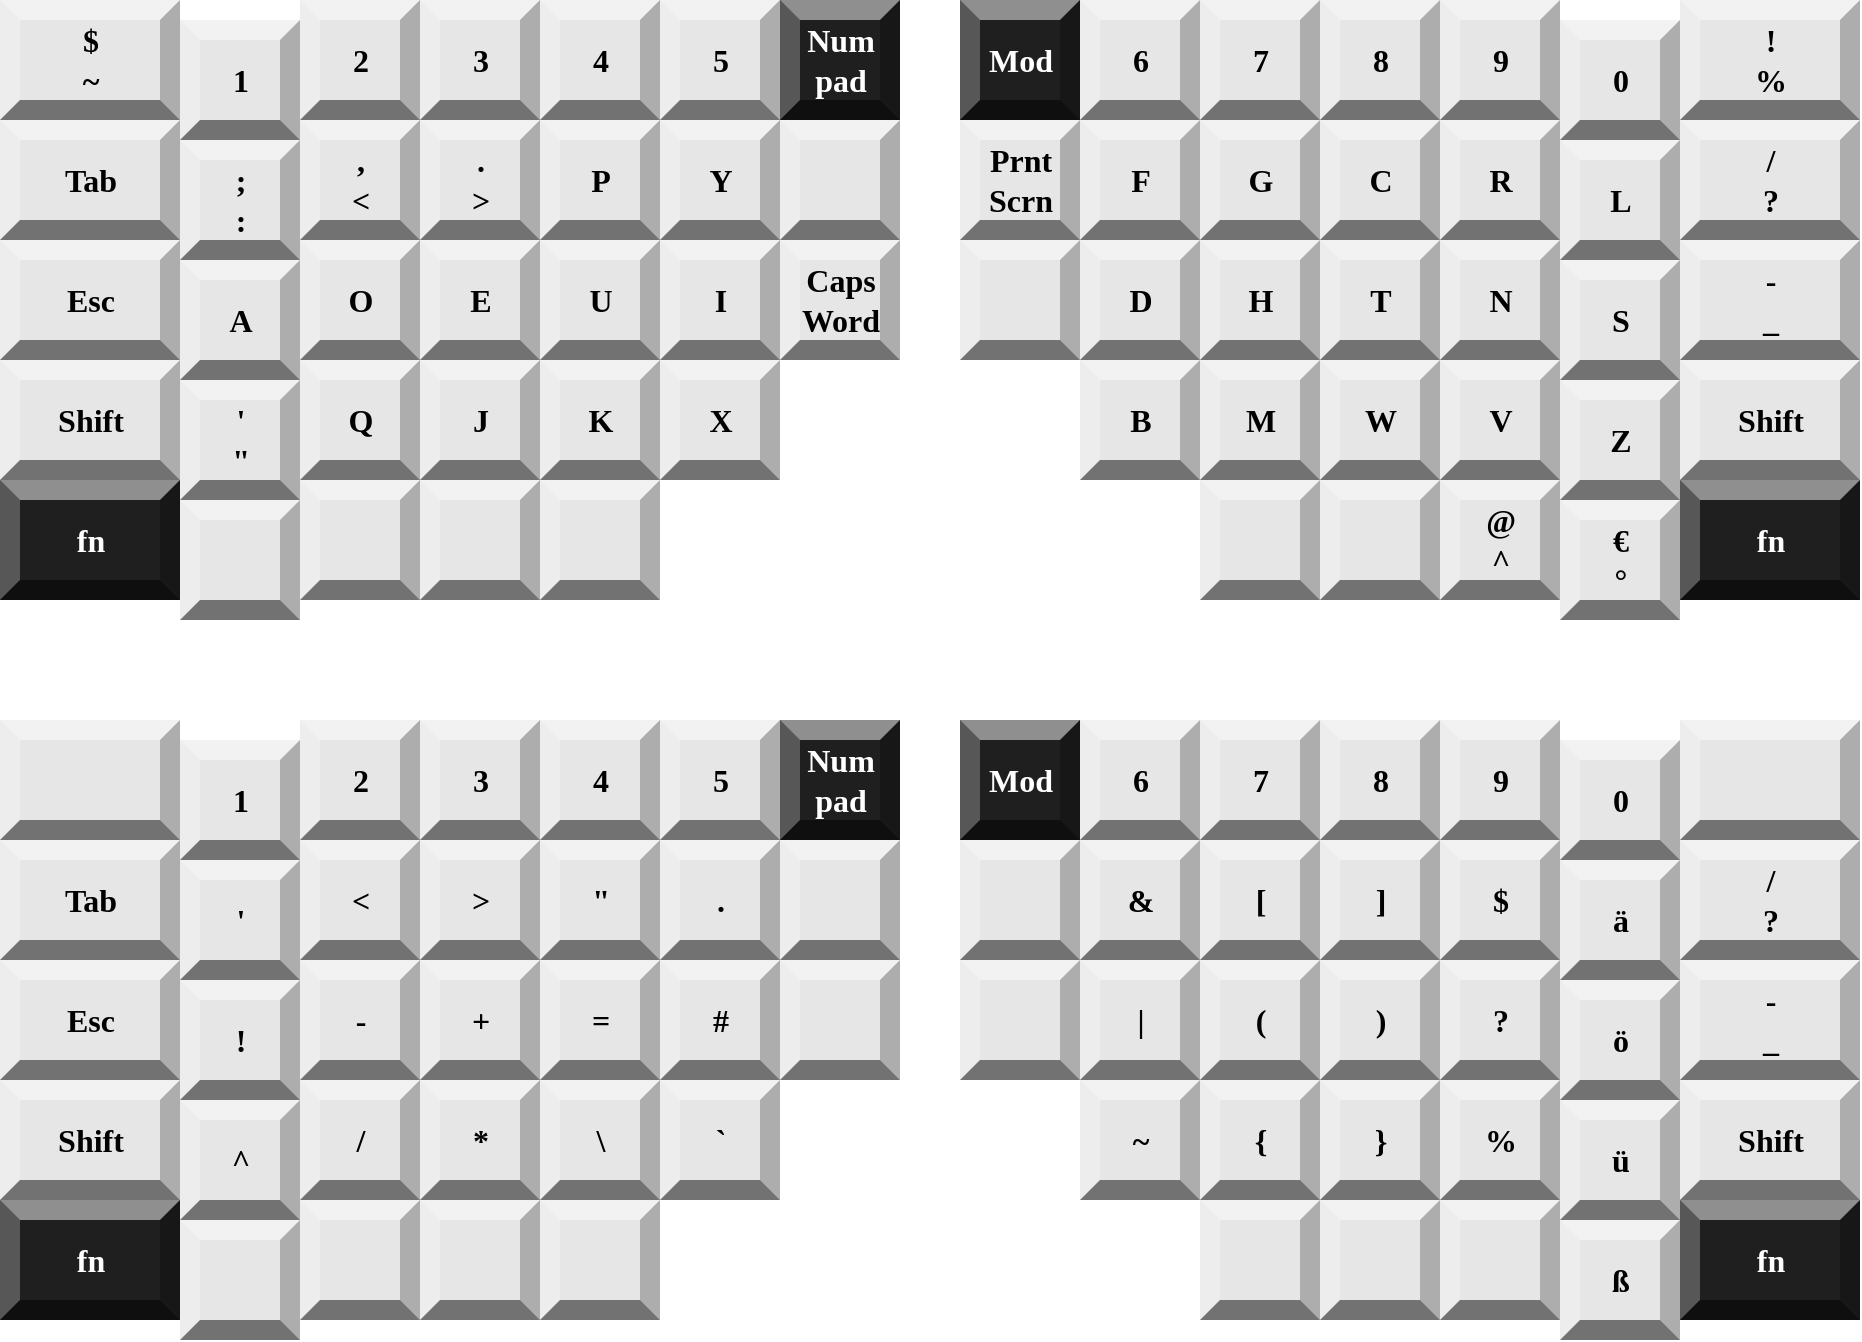 <mxfile version="20.8.16" type="device"><diagram id="JnYg4e-LbZqv1TcJ6HHq" name="Normal"><mxGraphModel dx="1446" dy="912" grid="1" gridSize="10" guides="1" tooltips="1" connect="1" arrows="1" fold="1" page="1" pageScale="1" pageWidth="1600" pageHeight="900" math="0" shadow="0"><root><mxCell id="0"/><mxCell id="1" parent="0"/><mxCell id="VMR8kg1noQGKGiNIzywm-1" value="$&lt;br style=&quot;font-size: 16px;&quot;&gt;~" style="labelPosition=center;verticalLabelPosition=middle;align=center;html=1;shape=mxgraph.basic.shaded_button;dx=10;fillColor=#E6E6E6;strokeColor=none;fontFamily=Consolas;fontSize=16;horizontal=1;fontStyle=1" parent="1" vertex="1"><mxGeometry x="40" y="120" width="90" height="60" as="geometry"/></mxCell><mxCell id="VMR8kg1noQGKGiNIzywm-2" value="Tab" style="labelPosition=center;verticalLabelPosition=middle;align=center;html=1;shape=mxgraph.basic.shaded_button;dx=10;fillColor=#E6E6E6;strokeColor=none;fontFamily=Consolas;fontSize=16;fontStyle=1" parent="1" vertex="1"><mxGeometry x="40" y="180" width="90" height="60" as="geometry"/></mxCell><mxCell id="VMR8kg1noQGKGiNIzywm-3" value="Esc" style="labelPosition=center;verticalLabelPosition=middle;align=center;html=1;shape=mxgraph.basic.shaded_button;dx=10;fillColor=#E6E6E6;strokeColor=none;fontFamily=Consolas;fontSize=16;fontStyle=1" parent="1" vertex="1"><mxGeometry x="40" y="240" width="90" height="60" as="geometry"/></mxCell><mxCell id="VMR8kg1noQGKGiNIzywm-4" value="Shift" style="labelPosition=center;verticalLabelPosition=middle;align=center;html=1;shape=mxgraph.basic.shaded_button;dx=10;fillColor=#E6E6E6;strokeColor=none;fontFamily=Consolas;fontSize=16;fontStyle=1" parent="1" vertex="1"><mxGeometry x="40" y="300" width="90" height="60" as="geometry"/></mxCell><mxCell id="VMR8kg1noQGKGiNIzywm-5" value="fn" style="labelPosition=center;verticalLabelPosition=middle;align=center;html=1;shape=mxgraph.basic.shaded_button;dx=10;fillColor=#1F1F1F;strokeColor=none;fontFamily=Consolas;fontSize=16;labelBackgroundColor=none;labelBorderColor=none;fontStyle=1;fontColor=#FFFFFF;" parent="1" vertex="1"><mxGeometry x="40" y="360" width="90" height="60" as="geometry"/></mxCell><mxCell id="VMR8kg1noQGKGiNIzywm-6" value="1" style="labelPosition=center;verticalLabelPosition=middle;align=center;html=1;shape=mxgraph.basic.shaded_button;dx=10;fillColor=#E6E6E6;strokeColor=none;fontFamily=Consolas;fontSize=16;fontStyle=1" parent="1" vertex="1"><mxGeometry x="130" y="130" width="60" height="60" as="geometry"/></mxCell><mxCell id="VMR8kg1noQGKGiNIzywm-7" value=";&lt;br style=&quot;font-size: 16px;&quot;&gt;:" style="labelPosition=center;verticalLabelPosition=middle;align=center;html=1;shape=mxgraph.basic.shaded_button;dx=10;fillColor=#E6E6E6;strokeColor=none;fontFamily=Consolas;fontSize=16;fontStyle=1" parent="1" vertex="1"><mxGeometry x="130" y="190" width="60" height="60" as="geometry"/></mxCell><mxCell id="VMR8kg1noQGKGiNIzywm-8" value="A" style="labelPosition=center;verticalLabelPosition=middle;align=center;html=1;shape=mxgraph.basic.shaded_button;dx=10;fillColor=#E6E6E6;strokeColor=none;fontFamily=Consolas;fontSize=16;fontStyle=1" parent="1" vertex="1"><mxGeometry x="130" y="250" width="60" height="60" as="geometry"/></mxCell><mxCell id="VMR8kg1noQGKGiNIzywm-9" value="'&lt;br style=&quot;font-size: 16px;&quot;&gt;&quot;" style="labelPosition=center;verticalLabelPosition=middle;align=center;html=1;shape=mxgraph.basic.shaded_button;dx=10;fillColor=#E6E6E6;strokeColor=none;fontFamily=Consolas;fontSize=16;fontStyle=1" parent="1" vertex="1"><mxGeometry x="130" y="310" width="60" height="60" as="geometry"/></mxCell><mxCell id="VMR8kg1noQGKGiNIzywm-10" value="" style="labelPosition=center;verticalLabelPosition=middle;align=center;html=1;shape=mxgraph.basic.shaded_button;dx=10;fillColor=#E6E6E6;strokeColor=none;fontFamily=Consolas;fontSize=16;fontStyle=1" parent="1" vertex="1"><mxGeometry x="130" y="370" width="60" height="60" as="geometry"/></mxCell><mxCell id="VMR8kg1noQGKGiNIzywm-11" value="2" style="labelPosition=center;verticalLabelPosition=middle;align=center;html=1;shape=mxgraph.basic.shaded_button;dx=10;fillColor=#E6E6E6;strokeColor=none;fontFamily=Consolas;fontSize=16;fontStyle=1" parent="1" vertex="1"><mxGeometry x="190" y="120" width="60" height="60" as="geometry"/></mxCell><mxCell id="VMR8kg1noQGKGiNIzywm-12" value=",&lt;br&gt;&amp;lt;" style="labelPosition=center;verticalLabelPosition=middle;align=center;html=1;shape=mxgraph.basic.shaded_button;dx=10;fillColor=#E6E6E6;strokeColor=none;fontFamily=Consolas;fontSize=16;fontStyle=1" parent="1" vertex="1"><mxGeometry x="190" y="180" width="60" height="60" as="geometry"/></mxCell><mxCell id="VMR8kg1noQGKGiNIzywm-13" value="O" style="labelPosition=center;verticalLabelPosition=middle;align=center;html=1;shape=mxgraph.basic.shaded_button;dx=10;fillColor=#E6E6E6;strokeColor=none;fontFamily=Consolas;fontSize=16;fontStyle=1" parent="1" vertex="1"><mxGeometry x="190" y="240" width="60" height="60" as="geometry"/></mxCell><mxCell id="VMR8kg1noQGKGiNIzywm-14" value="Q" style="labelPosition=center;verticalLabelPosition=middle;align=center;html=1;shape=mxgraph.basic.shaded_button;dx=10;fillColor=#E6E6E6;strokeColor=none;fontFamily=Consolas;fontSize=16;fontStyle=1" parent="1" vertex="1"><mxGeometry x="190" y="300" width="60" height="60" as="geometry"/></mxCell><mxCell id="VMR8kg1noQGKGiNIzywm-15" value="" style="labelPosition=center;verticalLabelPosition=middle;align=center;html=1;shape=mxgraph.basic.shaded_button;dx=10;fillColor=#E6E6E6;strokeColor=none;fontFamily=Consolas;fontSize=16;fontStyle=1" parent="1" vertex="1"><mxGeometry x="190" y="360" width="60" height="60" as="geometry"/></mxCell><mxCell id="VMR8kg1noQGKGiNIzywm-16" value="3" style="labelPosition=center;verticalLabelPosition=middle;align=center;html=1;shape=mxgraph.basic.shaded_button;dx=10;fillColor=#E6E6E6;strokeColor=none;fontFamily=Consolas;fontSize=16;fontStyle=1" parent="1" vertex="1"><mxGeometry x="250" y="120" width="60" height="60" as="geometry"/></mxCell><mxCell id="VMR8kg1noQGKGiNIzywm-17" value=".&lt;br&gt;&amp;gt;" style="labelPosition=center;verticalLabelPosition=middle;align=center;html=1;shape=mxgraph.basic.shaded_button;dx=10;fillColor=#E6E6E6;strokeColor=none;fontFamily=Consolas;fontSize=16;fontStyle=1" parent="1" vertex="1"><mxGeometry x="250" y="180" width="60" height="60" as="geometry"/></mxCell><mxCell id="VMR8kg1noQGKGiNIzywm-18" value="E" style="labelPosition=center;verticalLabelPosition=middle;align=center;html=1;shape=mxgraph.basic.shaded_button;dx=10;fillColor=#E6E6E6;strokeColor=none;fontFamily=Consolas;fontSize=16;fontStyle=1" parent="1" vertex="1"><mxGeometry x="250" y="240" width="60" height="60" as="geometry"/></mxCell><mxCell id="VMR8kg1noQGKGiNIzywm-19" value="J" style="labelPosition=center;verticalLabelPosition=middle;align=center;html=1;shape=mxgraph.basic.shaded_button;dx=10;fillColor=#E6E6E6;strokeColor=none;fontFamily=Consolas;fontSize=16;fontStyle=1" parent="1" vertex="1"><mxGeometry x="250" y="300" width="60" height="60" as="geometry"/></mxCell><mxCell id="VMR8kg1noQGKGiNIzywm-20" value="" style="labelPosition=center;verticalLabelPosition=middle;align=center;html=1;shape=mxgraph.basic.shaded_button;dx=10;fillColor=#E6E6E6;strokeColor=none;fontFamily=Consolas;fontSize=16;fontStyle=1" parent="1" vertex="1"><mxGeometry x="250" y="360" width="60" height="60" as="geometry"/></mxCell><mxCell id="VMR8kg1noQGKGiNIzywm-21" value="4" style="labelPosition=center;verticalLabelPosition=middle;align=center;html=1;shape=mxgraph.basic.shaded_button;dx=10;fillColor=#E6E6E6;strokeColor=none;fontFamily=Consolas;fontSize=16;fontStyle=1" parent="1" vertex="1"><mxGeometry x="310" y="120" width="60" height="60" as="geometry"/></mxCell><mxCell id="VMR8kg1noQGKGiNIzywm-22" value="P" style="labelPosition=center;verticalLabelPosition=middle;align=center;html=1;shape=mxgraph.basic.shaded_button;dx=10;fillColor=#E6E6E6;strokeColor=none;fontFamily=Consolas;fontSize=16;fontStyle=1" parent="1" vertex="1"><mxGeometry x="310" y="180" width="60" height="60" as="geometry"/></mxCell><mxCell id="VMR8kg1noQGKGiNIzywm-23" value="U" style="labelPosition=center;verticalLabelPosition=middle;align=center;html=1;shape=mxgraph.basic.shaded_button;dx=10;fillColor=#E6E6E6;strokeColor=none;fontFamily=Consolas;fontSize=16;fontStyle=1" parent="1" vertex="1"><mxGeometry x="310" y="240" width="60" height="60" as="geometry"/></mxCell><mxCell id="VMR8kg1noQGKGiNIzywm-24" value="K" style="labelPosition=center;verticalLabelPosition=middle;align=center;html=1;shape=mxgraph.basic.shaded_button;dx=10;fillColor=#E6E6E6;strokeColor=none;fontFamily=Consolas;fontSize=16;fontStyle=1" parent="1" vertex="1"><mxGeometry x="310" y="300" width="60" height="60" as="geometry"/></mxCell><mxCell id="VMR8kg1noQGKGiNIzywm-25" value="" style="labelPosition=center;verticalLabelPosition=middle;align=center;html=1;shape=mxgraph.basic.shaded_button;dx=10;fillColor=#E6E6E6;strokeColor=none;fontFamily=Consolas;fontSize=16;fontStyle=1" parent="1" vertex="1"><mxGeometry x="310" y="360" width="60" height="60" as="geometry"/></mxCell><mxCell id="VMR8kg1noQGKGiNIzywm-26" value="5" style="labelPosition=center;verticalLabelPosition=middle;align=center;html=1;shape=mxgraph.basic.shaded_button;dx=10;fillColor=#E6E6E6;strokeColor=none;fontFamily=Consolas;fontSize=16;fontStyle=1" parent="1" vertex="1"><mxGeometry x="370" y="120" width="60" height="60" as="geometry"/></mxCell><mxCell id="VMR8kg1noQGKGiNIzywm-27" value="Y" style="labelPosition=center;verticalLabelPosition=middle;align=center;html=1;shape=mxgraph.basic.shaded_button;dx=10;fillColor=#E6E6E6;strokeColor=none;fontFamily=Consolas;fontSize=16;fontStyle=1" parent="1" vertex="1"><mxGeometry x="370" y="180" width="60" height="60" as="geometry"/></mxCell><mxCell id="VMR8kg1noQGKGiNIzywm-28" value="I" style="labelPosition=center;verticalLabelPosition=middle;align=center;html=1;shape=mxgraph.basic.shaded_button;dx=10;fillColor=#E6E6E6;strokeColor=none;fontFamily=Consolas;fontSize=16;fontStyle=1" parent="1" vertex="1"><mxGeometry x="370" y="240" width="60" height="60" as="geometry"/></mxCell><mxCell id="VMR8kg1noQGKGiNIzywm-29" value="X" style="labelPosition=center;verticalLabelPosition=middle;align=center;html=1;shape=mxgraph.basic.shaded_button;dx=10;fillColor=#E6E6E6;strokeColor=none;fontFamily=Consolas;fontSize=16;fontStyle=1" parent="1" vertex="1"><mxGeometry x="370" y="300" width="60" height="60" as="geometry"/></mxCell><mxCell id="VMR8kg1noQGKGiNIzywm-31" value="Num&lt;br&gt;pad" style="@labelPosition=center;verticalLabelPosition=middle;align=center;html=1;shape=mxgraph.basic.shaded_button;dx=10;fillColor=#1F1F1F;strokeColor=none;fontFamily=Consolas;fontSize=16;labelBackgroundColor=none;labelBorderColor=none;fontStyle=1;fontColor=#FFFFFF;" parent="1" vertex="1"><mxGeometry x="430" y="120" width="60" height="60" as="geometry"/></mxCell><mxCell id="VMR8kg1noQGKGiNIzywm-32" value="" style="labelPosition=center;verticalLabelPosition=middle;align=center;html=1;shape=mxgraph.basic.shaded_button;dx=10;fillColor=#E6E6E6;strokeColor=none;fontFamily=Consolas;fontSize=16;fontStyle=1" parent="1" vertex="1"><mxGeometry x="430" y="180" width="60" height="60" as="geometry"/></mxCell><mxCell id="VMR8kg1noQGKGiNIzywm-33" value="Caps&lt;br&gt;Word" style="labelPosition=center;verticalLabelPosition=middle;align=center;html=1;shape=mxgraph.basic.shaded_button;dx=10;fillColor=#E6E6E6;strokeColor=none;fontFamily=Consolas;fontSize=16;fontStyle=1" parent="1" vertex="1"><mxGeometry x="430" y="240" width="60" height="60" as="geometry"/></mxCell><mxCell id="VMR8kg1noQGKGiNIzywm-41" value="Mod" style="labelPosition=center;verticalLabelPosition=middle;align=center;html=1;shape=mxgraph.basic.shaded_button;dx=10;fillColor=#1F1F1F;strokeColor=none;fontFamily=Consolas;fontSize=16;labelBackgroundColor=none;labelBorderColor=none;fontStyle=1;fontColor=#FFFFFF;" parent="1" vertex="1"><mxGeometry x="520" y="120" width="60" height="60" as="geometry"/></mxCell><mxCell id="VMR8kg1noQGKGiNIzywm-42" value="Prnt&lt;br&gt;Scrn" style="labelPosition=center;verticalLabelPosition=middle;align=center;shape=mxgraph.basic.shaded_button;dx=10;fillColor=#E6E6E6;strokeColor=none;fontFamily=Consolas;fontSize=16;html=1;verticalAlign=middle;fontStyle=1" parent="1" vertex="1"><mxGeometry x="520" y="180" width="60" height="60" as="geometry"/></mxCell><mxCell id="VMR8kg1noQGKGiNIzywm-43" value="" style="labelPosition=center;verticalLabelPosition=middle;align=center;shape=mxgraph.basic.shaded_button;dx=10;fillColor=#E6E6E6;strokeColor=none;fontFamily=Consolas;fontSize=16;html=1;verticalAlign=middle;fontStyle=1" parent="1" vertex="1"><mxGeometry x="520" y="240" width="60" height="60" as="geometry"/></mxCell><mxCell id="VMR8kg1noQGKGiNIzywm-44" value="6" style="labelPosition=center;verticalLabelPosition=middle;align=center;shape=mxgraph.basic.shaded_button;dx=10;fillColor=#E6E6E6;strokeColor=none;fontFamily=Consolas;fontSize=16;html=1;verticalAlign=middle;fontStyle=1" parent="1" vertex="1"><mxGeometry x="580" y="120" width="60" height="60" as="geometry"/></mxCell><mxCell id="VMR8kg1noQGKGiNIzywm-45" value="F" style="labelPosition=center;verticalLabelPosition=middle;align=center;shape=mxgraph.basic.shaded_button;dx=10;fillColor=#E6E6E6;strokeColor=none;fontFamily=Consolas;fontSize=16;html=1;verticalAlign=middle;fontStyle=1" parent="1" vertex="1"><mxGeometry x="580" y="180" width="60" height="60" as="geometry"/></mxCell><mxCell id="VMR8kg1noQGKGiNIzywm-46" value="D" style="labelPosition=center;verticalLabelPosition=middle;align=center;shape=mxgraph.basic.shaded_button;dx=10;fillColor=#E6E6E6;strokeColor=none;fontFamily=Consolas;fontSize=16;html=1;verticalAlign=middle;fontStyle=1" parent="1" vertex="1"><mxGeometry x="580" y="240" width="60" height="60" as="geometry"/></mxCell><mxCell id="VMR8kg1noQGKGiNIzywm-47" value="B" style="labelPosition=center;verticalLabelPosition=middle;align=center;shape=mxgraph.basic.shaded_button;dx=10;fillColor=#E6E6E6;strokeColor=none;fontFamily=Consolas;fontSize=16;html=1;verticalAlign=middle;fontStyle=1" parent="1" vertex="1"><mxGeometry x="580" y="300" width="60" height="60" as="geometry"/></mxCell><mxCell id="VMR8kg1noQGKGiNIzywm-48" value="7" style="labelPosition=center;verticalLabelPosition=middle;align=center;shape=mxgraph.basic.shaded_button;dx=10;fillColor=#E6E6E6;strokeColor=none;fontFamily=Consolas;fontSize=16;html=1;verticalAlign=middle;fontStyle=1" parent="1" vertex="1"><mxGeometry x="640" y="120" width="60" height="60" as="geometry"/></mxCell><mxCell id="VMR8kg1noQGKGiNIzywm-49" value="G" style="labelPosition=center;verticalLabelPosition=middle;align=center;shape=mxgraph.basic.shaded_button;dx=10;fillColor=#E6E6E6;strokeColor=none;fontFamily=Consolas;fontSize=16;html=1;verticalAlign=middle;fontStyle=1" parent="1" vertex="1"><mxGeometry x="640" y="180" width="60" height="60" as="geometry"/></mxCell><mxCell id="VMR8kg1noQGKGiNIzywm-50" value="H" style="labelPosition=center;verticalLabelPosition=middle;align=center;shape=mxgraph.basic.shaded_button;dx=10;fillColor=#E6E6E6;strokeColor=none;fontFamily=Consolas;fontSize=16;html=1;verticalAlign=middle;fontStyle=1" parent="1" vertex="1"><mxGeometry x="640" y="240" width="60" height="60" as="geometry"/></mxCell><mxCell id="VMR8kg1noQGKGiNIzywm-51" value="M" style="labelPosition=center;verticalLabelPosition=middle;align=center;shape=mxgraph.basic.shaded_button;dx=10;fillColor=#E6E6E6;strokeColor=none;fontFamily=Consolas;fontSize=16;html=1;verticalAlign=middle;fontStyle=1" parent="1" vertex="1"><mxGeometry x="640" y="300" width="60" height="60" as="geometry"/></mxCell><mxCell id="VMR8kg1noQGKGiNIzywm-52" value="" style="labelPosition=center;verticalLabelPosition=middle;align=center;html=1;shape=mxgraph.basic.shaded_button;dx=10;fillColor=#E6E6E6;strokeColor=none;fontFamily=Consolas;fontSize=16;fontStyle=1" parent="1" vertex="1"><mxGeometry x="640" y="360" width="60" height="60" as="geometry"/></mxCell><mxCell id="VMR8kg1noQGKGiNIzywm-54" value="8" style="labelPosition=center;verticalLabelPosition=middle;align=center;shape=mxgraph.basic.shaded_button;dx=10;fillColor=#E6E6E6;strokeColor=none;fontFamily=Consolas;fontSize=16;html=1;verticalAlign=middle;fontStyle=1" parent="1" vertex="1"><mxGeometry x="700" y="120" width="60" height="60" as="geometry"/></mxCell><mxCell id="VMR8kg1noQGKGiNIzywm-55" value="C" style="labelPosition=center;verticalLabelPosition=middle;align=center;shape=mxgraph.basic.shaded_button;dx=10;fillColor=#E6E6E6;strokeColor=none;fontFamily=Consolas;fontSize=16;html=1;verticalAlign=middle;fontStyle=1" parent="1" vertex="1"><mxGeometry x="700" y="180" width="60" height="60" as="geometry"/></mxCell><mxCell id="VMR8kg1noQGKGiNIzywm-56" value="T" style="labelPosition=center;verticalLabelPosition=middle;align=center;shape=mxgraph.basic.shaded_button;dx=10;fillColor=#E6E6E6;strokeColor=none;fontFamily=Consolas;fontSize=16;html=1;verticalAlign=middle;fontStyle=1" parent="1" vertex="1"><mxGeometry x="700" y="240" width="60" height="60" as="geometry"/></mxCell><mxCell id="VMR8kg1noQGKGiNIzywm-57" value="W" style="labelPosition=center;verticalLabelPosition=middle;align=center;shape=mxgraph.basic.shaded_button;dx=10;fillColor=#E6E6E6;strokeColor=none;fontFamily=Consolas;fontSize=16;html=1;verticalAlign=middle;fontStyle=1" parent="1" vertex="1"><mxGeometry x="700" y="300" width="60" height="60" as="geometry"/></mxCell><mxCell id="VMR8kg1noQGKGiNIzywm-58" value="" style="labelPosition=center;verticalLabelPosition=middle;align=center;html=1;shape=mxgraph.basic.shaded_button;dx=10;fillColor=#E6E6E6;strokeColor=none;fontFamily=Consolas;fontSize=16;fontStyle=1" parent="1" vertex="1"><mxGeometry x="700" y="360" width="60" height="60" as="geometry"/></mxCell><mxCell id="VMR8kg1noQGKGiNIzywm-60" value="9" style="labelPosition=center;verticalLabelPosition=middle;align=center;shape=mxgraph.basic.shaded_button;dx=10;fillColor=#E6E6E6;strokeColor=none;fontFamily=Consolas;fontSize=16;html=1;verticalAlign=middle;fontStyle=1" parent="1" vertex="1"><mxGeometry x="760" y="120" width="60" height="60" as="geometry"/></mxCell><mxCell id="VMR8kg1noQGKGiNIzywm-61" value="R" style="labelPosition=center;verticalLabelPosition=middle;align=center;shape=mxgraph.basic.shaded_button;dx=10;fillColor=#E6E6E6;strokeColor=none;fontFamily=Consolas;fontSize=16;html=1;verticalAlign=middle;fontStyle=1" parent="1" vertex="1"><mxGeometry x="760" y="180" width="60" height="60" as="geometry"/></mxCell><mxCell id="VMR8kg1noQGKGiNIzywm-62" value="N" style="labelPosition=center;verticalLabelPosition=middle;align=center;shape=mxgraph.basic.shaded_button;dx=10;fillColor=#E6E6E6;strokeColor=none;fontFamily=Consolas;fontSize=16;html=1;verticalAlign=middle;fontStyle=1" parent="1" vertex="1"><mxGeometry x="760" y="240" width="60" height="60" as="geometry"/></mxCell><mxCell id="VMR8kg1noQGKGiNIzywm-63" value="V" style="labelPosition=center;verticalLabelPosition=middle;align=center;shape=mxgraph.basic.shaded_button;dx=10;fillColor=#E6E6E6;strokeColor=none;fontFamily=Consolas;fontSize=16;html=1;verticalAlign=middle;fontStyle=1" parent="1" vertex="1"><mxGeometry x="760" y="300" width="60" height="60" as="geometry"/></mxCell><mxCell id="VMR8kg1noQGKGiNIzywm-64" value="@&lt;br&gt;^" style="labelPosition=center;verticalLabelPosition=middle;align=center;html=1;shape=mxgraph.basic.shaded_button;dx=10;fillColor=#E6E6E6;strokeColor=none;fontFamily=Consolas;fontSize=16;fontStyle=1" parent="1" vertex="1"><mxGeometry x="760" y="360" width="60" height="60" as="geometry"/></mxCell><mxCell id="VMR8kg1noQGKGiNIzywm-65" value="0" style="labelPosition=center;verticalLabelPosition=middle;align=center;shape=mxgraph.basic.shaded_button;dx=10;fillColor=#E6E6E6;strokeColor=none;fontFamily=Consolas;fontSize=16;html=1;verticalAlign=middle;fontStyle=1" parent="1" vertex="1"><mxGeometry x="820" y="130" width="60" height="60" as="geometry"/></mxCell><mxCell id="VMR8kg1noQGKGiNIzywm-66" value="L" style="labelPosition=center;verticalLabelPosition=middle;align=center;shape=mxgraph.basic.shaded_button;dx=10;fillColor=#E6E6E6;strokeColor=none;fontFamily=Consolas;fontSize=16;html=1;verticalAlign=middle;fontStyle=1" parent="1" vertex="1"><mxGeometry x="820" y="190" width="60" height="60" as="geometry"/></mxCell><mxCell id="VMR8kg1noQGKGiNIzywm-67" value="S" style="labelPosition=center;verticalLabelPosition=middle;align=center;shape=mxgraph.basic.shaded_button;dx=10;fillColor=#E6E6E6;strokeColor=none;fontFamily=Consolas;fontSize=16;html=1;verticalAlign=middle;fontStyle=1" parent="1" vertex="1"><mxGeometry x="820" y="250" width="60" height="60" as="geometry"/></mxCell><mxCell id="VMR8kg1noQGKGiNIzywm-68" value="Z" style="labelPosition=center;verticalLabelPosition=middle;align=center;html=1;shape=mxgraph.basic.shaded_button;dx=10;fillColor=#E6E6E6;strokeColor=none;fontFamily=Consolas;fontSize=16;fontStyle=1" parent="1" vertex="1"><mxGeometry x="820" y="310" width="60" height="60" as="geometry"/></mxCell><mxCell id="VMR8kg1noQGKGiNIzywm-69" value="€&lt;br&gt;°" style="labelPosition=center;verticalLabelPosition=middle;align=center;html=1;shape=mxgraph.basic.shaded_button;dx=10;fillColor=#E6E6E6;strokeColor=none;fontFamily=Consolas;fontSize=16;fontStyle=1" parent="1" vertex="1"><mxGeometry x="820" y="370" width="60" height="60" as="geometry"/></mxCell><mxCell id="VMR8kg1noQGKGiNIzywm-70" value="!&lt;br&gt;%" style="labelPosition=center;verticalLabelPosition=middle;align=center;shape=mxgraph.basic.shaded_button;dx=10;fillColor=#E6E6E6;strokeColor=none;fontFamily=Consolas;fontSize=16;html=1;verticalAlign=middle;fontStyle=1" parent="1" vertex="1"><mxGeometry x="880" y="120" width="90" height="60" as="geometry"/></mxCell><mxCell id="VMR8kg1noQGKGiNIzywm-71" value="/&lt;br&gt;?" style="labelPosition=center;verticalLabelPosition=middle;align=center;shape=mxgraph.basic.shaded_button;dx=10;fillColor=#E6E6E6;strokeColor=none;fontFamily=Consolas;fontSize=16;html=1;verticalAlign=middle;fontStyle=1" parent="1" vertex="1"><mxGeometry x="880" y="180" width="90" height="60" as="geometry"/></mxCell><mxCell id="VMR8kg1noQGKGiNIzywm-72" value="-&lt;br&gt;_" style="labelPosition=center;verticalLabelPosition=middle;align=center;shape=mxgraph.basic.shaded_button;dx=10;fillColor=#E6E6E6;strokeColor=none;fontFamily=Consolas;fontSize=16;html=1;verticalAlign=middle;fontStyle=1" parent="1" vertex="1"><mxGeometry x="880" y="240" width="90" height="60" as="geometry"/></mxCell><mxCell id="VMR8kg1noQGKGiNIzywm-73" value="Shift" style="labelPosition=center;verticalLabelPosition=middle;align=center;shape=mxgraph.basic.shaded_button;dx=10;fillColor=#E6E6E6;strokeColor=none;fontFamily=Consolas;fontSize=16;html=1;verticalAlign=middle;fontStyle=1" parent="1" vertex="1"><mxGeometry x="880" y="300" width="90" height="60" as="geometry"/></mxCell><mxCell id="VMR8kg1noQGKGiNIzywm-74" value="fn" style="labelPosition=center;verticalLabelPosition=middle;align=center;html=1;shape=mxgraph.basic.shaded_button;dx=10;fillColor=#1F1F1F;strokeColor=none;fontFamily=Consolas;fontSize=16;labelBackgroundColor=none;labelBorderColor=none;fontStyle=1;fontColor=#FFFFFF;" parent="1" vertex="1"><mxGeometry x="880" y="360" width="90" height="60" as="geometry"/></mxCell><mxCell id="OIqOkVbjdjGHyiHn3Nmh-1" value="" style="labelPosition=center;verticalLabelPosition=middle;align=center;html=1;shape=mxgraph.basic.shaded_button;dx=10;fillColor=#E6E6E6;strokeColor=none;fontFamily=Consolas;fontSize=16;horizontal=1;fontStyle=1" vertex="1" parent="1"><mxGeometry x="40" y="480" width="90" height="60" as="geometry"/></mxCell><mxCell id="OIqOkVbjdjGHyiHn3Nmh-2" value="Tab" style="labelPosition=center;verticalLabelPosition=middle;align=center;html=1;shape=mxgraph.basic.shaded_button;dx=10;fillColor=#E6E6E6;strokeColor=none;fontFamily=Consolas;fontSize=16;fontStyle=1" vertex="1" parent="1"><mxGeometry x="40" y="540" width="90" height="60" as="geometry"/></mxCell><mxCell id="OIqOkVbjdjGHyiHn3Nmh-3" value="Esc" style="labelPosition=center;verticalLabelPosition=middle;align=center;html=1;shape=mxgraph.basic.shaded_button;dx=10;fillColor=#E6E6E6;strokeColor=none;fontFamily=Consolas;fontSize=16;fontStyle=1" vertex="1" parent="1"><mxGeometry x="40" y="600" width="90" height="60" as="geometry"/></mxCell><mxCell id="OIqOkVbjdjGHyiHn3Nmh-4" value="Shift" style="labelPosition=center;verticalLabelPosition=middle;align=center;html=1;shape=mxgraph.basic.shaded_button;dx=10;fillColor=#E6E6E6;strokeColor=none;fontFamily=Consolas;fontSize=16;fontStyle=1" vertex="1" parent="1"><mxGeometry x="40" y="660" width="90" height="60" as="geometry"/></mxCell><mxCell id="OIqOkVbjdjGHyiHn3Nmh-5" value="fn" style="labelPosition=center;verticalLabelPosition=middle;align=center;html=1;shape=mxgraph.basic.shaded_button;dx=10;fillColor=#1F1F1F;strokeColor=none;fontFamily=Consolas;fontSize=16;labelBackgroundColor=none;labelBorderColor=none;fontStyle=1;fontColor=#FFFFFF;" vertex="1" parent="1"><mxGeometry x="40" y="720" width="90" height="60" as="geometry"/></mxCell><mxCell id="OIqOkVbjdjGHyiHn3Nmh-6" value="1" style="labelPosition=center;verticalLabelPosition=middle;align=center;html=1;shape=mxgraph.basic.shaded_button;dx=10;fillColor=#E6E6E6;strokeColor=none;fontFamily=Consolas;fontSize=16;fontStyle=1" vertex="1" parent="1"><mxGeometry x="130" y="490" width="60" height="60" as="geometry"/></mxCell><mxCell id="OIqOkVbjdjGHyiHn3Nmh-7" value="'" style="labelPosition=center;verticalLabelPosition=middle;align=center;html=1;shape=mxgraph.basic.shaded_button;dx=10;fillColor=#E6E6E6;strokeColor=none;fontFamily=Consolas;fontSize=16;fontStyle=1" vertex="1" parent="1"><mxGeometry x="130" y="550" width="60" height="60" as="geometry"/></mxCell><mxCell id="OIqOkVbjdjGHyiHn3Nmh-8" value="!" style="labelPosition=center;verticalLabelPosition=middle;align=center;html=1;shape=mxgraph.basic.shaded_button;dx=10;fillColor=#E6E6E6;strokeColor=none;fontFamily=Consolas;fontSize=16;fontStyle=1" vertex="1" parent="1"><mxGeometry x="130" y="610" width="60" height="60" as="geometry"/></mxCell><mxCell id="OIqOkVbjdjGHyiHn3Nmh-9" value="^" style="labelPosition=center;verticalLabelPosition=middle;align=center;html=1;shape=mxgraph.basic.shaded_button;dx=10;fillColor=#E6E6E6;strokeColor=none;fontFamily=Consolas;fontSize=16;fontStyle=1" vertex="1" parent="1"><mxGeometry x="130" y="670" width="60" height="60" as="geometry"/></mxCell><mxCell id="OIqOkVbjdjGHyiHn3Nmh-10" value="" style="labelPosition=center;verticalLabelPosition=middle;align=center;html=1;shape=mxgraph.basic.shaded_button;dx=10;fillColor=#E6E6E6;strokeColor=none;fontFamily=Consolas;fontSize=16;fontStyle=1" vertex="1" parent="1"><mxGeometry x="130" y="730" width="60" height="60" as="geometry"/></mxCell><mxCell id="OIqOkVbjdjGHyiHn3Nmh-11" value="2" style="labelPosition=center;verticalLabelPosition=middle;align=center;html=1;shape=mxgraph.basic.shaded_button;dx=10;fillColor=#E6E6E6;strokeColor=none;fontFamily=Consolas;fontSize=16;fontStyle=1" vertex="1" parent="1"><mxGeometry x="190" y="480" width="60" height="60" as="geometry"/></mxCell><mxCell id="OIqOkVbjdjGHyiHn3Nmh-12" value="&amp;lt;" style="labelPosition=center;verticalLabelPosition=middle;align=center;html=1;shape=mxgraph.basic.shaded_button;dx=10;fillColor=#E6E6E6;strokeColor=none;fontFamily=Consolas;fontSize=16;fontStyle=1" vertex="1" parent="1"><mxGeometry x="190" y="540" width="60" height="60" as="geometry"/></mxCell><mxCell id="OIqOkVbjdjGHyiHn3Nmh-13" value="-" style="labelPosition=center;verticalLabelPosition=middle;align=center;html=1;shape=mxgraph.basic.shaded_button;dx=10;fillColor=#E6E6E6;strokeColor=none;fontFamily=Consolas;fontSize=16;fontStyle=1" vertex="1" parent="1"><mxGeometry x="190" y="600" width="60" height="60" as="geometry"/></mxCell><mxCell id="OIqOkVbjdjGHyiHn3Nmh-14" value="/" style="labelPosition=center;verticalLabelPosition=middle;align=center;html=1;shape=mxgraph.basic.shaded_button;dx=10;fillColor=#E6E6E6;strokeColor=none;fontFamily=Consolas;fontSize=16;fontStyle=1" vertex="1" parent="1"><mxGeometry x="190" y="660" width="60" height="60" as="geometry"/></mxCell><mxCell id="OIqOkVbjdjGHyiHn3Nmh-15" value="" style="labelPosition=center;verticalLabelPosition=middle;align=center;html=1;shape=mxgraph.basic.shaded_button;dx=10;fillColor=#E6E6E6;strokeColor=none;fontFamily=Consolas;fontSize=16;fontStyle=1" vertex="1" parent="1"><mxGeometry x="190" y="720" width="60" height="60" as="geometry"/></mxCell><mxCell id="OIqOkVbjdjGHyiHn3Nmh-16" value="3" style="labelPosition=center;verticalLabelPosition=middle;align=center;html=1;shape=mxgraph.basic.shaded_button;dx=10;fillColor=#E6E6E6;strokeColor=none;fontFamily=Consolas;fontSize=16;fontStyle=1" vertex="1" parent="1"><mxGeometry x="250" y="480" width="60" height="60" as="geometry"/></mxCell><mxCell id="OIqOkVbjdjGHyiHn3Nmh-17" value="&amp;gt;" style="labelPosition=center;verticalLabelPosition=middle;align=center;html=1;shape=mxgraph.basic.shaded_button;dx=10;fillColor=#E6E6E6;strokeColor=none;fontFamily=Consolas;fontSize=16;fontStyle=1" vertex="1" parent="1"><mxGeometry x="250" y="540" width="60" height="60" as="geometry"/></mxCell><mxCell id="OIqOkVbjdjGHyiHn3Nmh-18" value="+" style="labelPosition=center;verticalLabelPosition=middle;align=center;html=1;shape=mxgraph.basic.shaded_button;dx=10;fillColor=#E6E6E6;strokeColor=none;fontFamily=Consolas;fontSize=16;fontStyle=1" vertex="1" parent="1"><mxGeometry x="250" y="600" width="60" height="60" as="geometry"/></mxCell><mxCell id="OIqOkVbjdjGHyiHn3Nmh-19" value="*" style="labelPosition=center;verticalLabelPosition=middle;align=center;html=1;shape=mxgraph.basic.shaded_button;dx=10;fillColor=#E6E6E6;strokeColor=none;fontFamily=Consolas;fontSize=16;fontStyle=1" vertex="1" parent="1"><mxGeometry x="250" y="660" width="60" height="60" as="geometry"/></mxCell><mxCell id="OIqOkVbjdjGHyiHn3Nmh-20" value="" style="labelPosition=center;verticalLabelPosition=middle;align=center;html=1;shape=mxgraph.basic.shaded_button;dx=10;fillColor=#E6E6E6;strokeColor=none;fontFamily=Consolas;fontSize=16;fontStyle=1" vertex="1" parent="1"><mxGeometry x="250" y="720" width="60" height="60" as="geometry"/></mxCell><mxCell id="OIqOkVbjdjGHyiHn3Nmh-21" value="4" style="labelPosition=center;verticalLabelPosition=middle;align=center;html=1;shape=mxgraph.basic.shaded_button;dx=10;fillColor=#E6E6E6;strokeColor=none;fontFamily=Consolas;fontSize=16;fontStyle=1" vertex="1" parent="1"><mxGeometry x="310" y="480" width="60" height="60" as="geometry"/></mxCell><mxCell id="OIqOkVbjdjGHyiHn3Nmh-22" value="&quot;" style="labelPosition=center;verticalLabelPosition=middle;align=center;html=1;shape=mxgraph.basic.shaded_button;dx=10;fillColor=#E6E6E6;strokeColor=none;fontFamily=Consolas;fontSize=16;fontStyle=1" vertex="1" parent="1"><mxGeometry x="310" y="540" width="60" height="60" as="geometry"/></mxCell><mxCell id="OIqOkVbjdjGHyiHn3Nmh-23" value="=" style="labelPosition=center;verticalLabelPosition=middle;align=center;html=1;shape=mxgraph.basic.shaded_button;dx=10;fillColor=#E6E6E6;strokeColor=none;fontFamily=Consolas;fontSize=16;fontStyle=1" vertex="1" parent="1"><mxGeometry x="310" y="600" width="60" height="60" as="geometry"/></mxCell><mxCell id="OIqOkVbjdjGHyiHn3Nmh-24" value="\" style="labelPosition=center;verticalLabelPosition=middle;align=center;html=1;shape=mxgraph.basic.shaded_button;dx=10;fillColor=#E6E6E6;strokeColor=none;fontFamily=Consolas;fontSize=16;fontStyle=1" vertex="1" parent="1"><mxGeometry x="310" y="660" width="60" height="60" as="geometry"/></mxCell><mxCell id="OIqOkVbjdjGHyiHn3Nmh-25" value="" style="labelPosition=center;verticalLabelPosition=middle;align=center;html=1;shape=mxgraph.basic.shaded_button;dx=10;fillColor=#E6E6E6;strokeColor=none;fontFamily=Consolas;fontSize=16;fontStyle=1" vertex="1" parent="1"><mxGeometry x="310" y="720" width="60" height="60" as="geometry"/></mxCell><mxCell id="OIqOkVbjdjGHyiHn3Nmh-26" value="5" style="labelPosition=center;verticalLabelPosition=middle;align=center;html=1;shape=mxgraph.basic.shaded_button;dx=10;fillColor=#E6E6E6;strokeColor=none;fontFamily=Consolas;fontSize=16;fontStyle=1" vertex="1" parent="1"><mxGeometry x="370" y="480" width="60" height="60" as="geometry"/></mxCell><mxCell id="OIqOkVbjdjGHyiHn3Nmh-27" value="." style="labelPosition=center;verticalLabelPosition=middle;align=center;html=1;shape=mxgraph.basic.shaded_button;dx=10;fillColor=#E6E6E6;strokeColor=none;fontFamily=Consolas;fontSize=16;fontStyle=1" vertex="1" parent="1"><mxGeometry x="370" y="540" width="60" height="60" as="geometry"/></mxCell><mxCell id="OIqOkVbjdjGHyiHn3Nmh-28" value="#" style="labelPosition=center;verticalLabelPosition=middle;align=center;html=1;shape=mxgraph.basic.shaded_button;dx=10;fillColor=#E6E6E6;strokeColor=none;fontFamily=Consolas;fontSize=16;fontStyle=1" vertex="1" parent="1"><mxGeometry x="370" y="600" width="60" height="60" as="geometry"/></mxCell><mxCell id="OIqOkVbjdjGHyiHn3Nmh-29" value="`" style="labelPosition=center;verticalLabelPosition=middle;align=center;html=1;shape=mxgraph.basic.shaded_button;dx=10;fillColor=#E6E6E6;strokeColor=none;fontFamily=Consolas;fontSize=16;fontStyle=1" vertex="1" parent="1"><mxGeometry x="370" y="660" width="60" height="60" as="geometry"/></mxCell><mxCell id="OIqOkVbjdjGHyiHn3Nmh-30" value="Num&lt;br&gt;pad" style="@labelPosition=center;verticalLabelPosition=middle;align=center;html=1;shape=mxgraph.basic.shaded_button;dx=10;fillColor=#1F1F1F;strokeColor=none;fontFamily=Consolas;fontSize=16;labelBackgroundColor=none;labelBorderColor=none;fontStyle=1;fontColor=#FFFFFF;" vertex="1" parent="1"><mxGeometry x="430" y="480" width="60" height="60" as="geometry"/></mxCell><mxCell id="OIqOkVbjdjGHyiHn3Nmh-31" value="" style="labelPosition=center;verticalLabelPosition=middle;align=center;html=1;shape=mxgraph.basic.shaded_button;dx=10;fillColor=#E6E6E6;strokeColor=none;fontFamily=Consolas;fontSize=16;fontStyle=1" vertex="1" parent="1"><mxGeometry x="430" y="540" width="60" height="60" as="geometry"/></mxCell><mxCell id="OIqOkVbjdjGHyiHn3Nmh-32" value="" style="labelPosition=center;verticalLabelPosition=middle;align=center;html=1;shape=mxgraph.basic.shaded_button;dx=10;fillColor=#E6E6E6;strokeColor=none;fontFamily=Consolas;fontSize=16;fontStyle=1" vertex="1" parent="1"><mxGeometry x="430" y="600" width="60" height="60" as="geometry"/></mxCell><mxCell id="OIqOkVbjdjGHyiHn3Nmh-33" value="Mod" style="labelPosition=center;verticalLabelPosition=middle;align=center;html=1;shape=mxgraph.basic.shaded_button;dx=10;fillColor=#1F1F1F;strokeColor=none;fontFamily=Consolas;fontSize=16;labelBackgroundColor=none;labelBorderColor=none;fontStyle=1;fontColor=#FFFFFF;" vertex="1" parent="1"><mxGeometry x="520" y="480" width="60" height="60" as="geometry"/></mxCell><mxCell id="OIqOkVbjdjGHyiHn3Nmh-34" value="" style="labelPosition=center;verticalLabelPosition=middle;align=center;shape=mxgraph.basic.shaded_button;dx=10;fillColor=#E6E6E6;strokeColor=none;fontFamily=Consolas;fontSize=16;html=1;verticalAlign=middle;fontStyle=1" vertex="1" parent="1"><mxGeometry x="520" y="540" width="60" height="60" as="geometry"/></mxCell><mxCell id="OIqOkVbjdjGHyiHn3Nmh-35" value="" style="labelPosition=center;verticalLabelPosition=middle;align=center;shape=mxgraph.basic.shaded_button;dx=10;fillColor=#E6E6E6;strokeColor=none;fontFamily=Consolas;fontSize=16;html=1;verticalAlign=middle;fontStyle=1" vertex="1" parent="1"><mxGeometry x="520" y="600" width="60" height="60" as="geometry"/></mxCell><mxCell id="OIqOkVbjdjGHyiHn3Nmh-36" value="6" style="labelPosition=center;verticalLabelPosition=middle;align=center;shape=mxgraph.basic.shaded_button;dx=10;fillColor=#E6E6E6;strokeColor=none;fontFamily=Consolas;fontSize=16;html=1;verticalAlign=middle;fontStyle=1" vertex="1" parent="1"><mxGeometry x="580" y="480" width="60" height="60" as="geometry"/></mxCell><mxCell id="OIqOkVbjdjGHyiHn3Nmh-37" value="&amp;amp;" style="labelPosition=center;verticalLabelPosition=middle;align=center;shape=mxgraph.basic.shaded_button;dx=10;fillColor=#E6E6E6;strokeColor=none;fontFamily=Consolas;fontSize=16;html=1;verticalAlign=middle;fontStyle=1" vertex="1" parent="1"><mxGeometry x="580" y="540" width="60" height="60" as="geometry"/></mxCell><mxCell id="OIqOkVbjdjGHyiHn3Nmh-38" value="|" style="labelPosition=center;verticalLabelPosition=middle;align=center;shape=mxgraph.basic.shaded_button;dx=10;fillColor=#E6E6E6;strokeColor=none;fontFamily=Consolas;fontSize=16;html=1;verticalAlign=middle;fontStyle=1" vertex="1" parent="1"><mxGeometry x="580" y="600" width="60" height="60" as="geometry"/></mxCell><mxCell id="OIqOkVbjdjGHyiHn3Nmh-39" value="~" style="labelPosition=center;verticalLabelPosition=middle;align=center;shape=mxgraph.basic.shaded_button;dx=10;fillColor=#E6E6E6;strokeColor=none;fontFamily=Consolas;fontSize=16;html=1;verticalAlign=middle;fontStyle=1" vertex="1" parent="1"><mxGeometry x="580" y="660" width="60" height="60" as="geometry"/></mxCell><mxCell id="OIqOkVbjdjGHyiHn3Nmh-40" value="7" style="labelPosition=center;verticalLabelPosition=middle;align=center;shape=mxgraph.basic.shaded_button;dx=10;fillColor=#E6E6E6;strokeColor=none;fontFamily=Consolas;fontSize=16;html=1;verticalAlign=middle;fontStyle=1" vertex="1" parent="1"><mxGeometry x="640" y="480" width="60" height="60" as="geometry"/></mxCell><mxCell id="OIqOkVbjdjGHyiHn3Nmh-41" value="[" style="labelPosition=center;verticalLabelPosition=middle;align=center;shape=mxgraph.basic.shaded_button;dx=10;fillColor=#E6E6E6;strokeColor=none;fontFamily=Consolas;fontSize=16;html=1;verticalAlign=middle;fontStyle=1" vertex="1" parent="1"><mxGeometry x="640" y="540" width="60" height="60" as="geometry"/></mxCell><mxCell id="OIqOkVbjdjGHyiHn3Nmh-42" value="(" style="labelPosition=center;verticalLabelPosition=middle;align=center;shape=mxgraph.basic.shaded_button;dx=10;fillColor=#E6E6E6;strokeColor=none;fontFamily=Consolas;fontSize=16;html=1;verticalAlign=middle;fontStyle=1" vertex="1" parent="1"><mxGeometry x="640" y="600" width="60" height="60" as="geometry"/></mxCell><mxCell id="OIqOkVbjdjGHyiHn3Nmh-43" value="{" style="labelPosition=center;verticalLabelPosition=middle;align=center;shape=mxgraph.basic.shaded_button;dx=10;fillColor=#E6E6E6;strokeColor=none;fontFamily=Consolas;fontSize=16;html=1;verticalAlign=middle;fontStyle=1" vertex="1" parent="1"><mxGeometry x="640" y="660" width="60" height="60" as="geometry"/></mxCell><mxCell id="OIqOkVbjdjGHyiHn3Nmh-44" value="" style="labelPosition=center;verticalLabelPosition=middle;align=center;html=1;shape=mxgraph.basic.shaded_button;dx=10;fillColor=#E6E6E6;strokeColor=none;fontFamily=Consolas;fontSize=16;fontStyle=1" vertex="1" parent="1"><mxGeometry x="640" y="720" width="60" height="60" as="geometry"/></mxCell><mxCell id="OIqOkVbjdjGHyiHn3Nmh-45" value="8" style="labelPosition=center;verticalLabelPosition=middle;align=center;shape=mxgraph.basic.shaded_button;dx=10;fillColor=#E6E6E6;strokeColor=none;fontFamily=Consolas;fontSize=16;html=1;verticalAlign=middle;fontStyle=1" vertex="1" parent="1"><mxGeometry x="700" y="480" width="60" height="60" as="geometry"/></mxCell><mxCell id="OIqOkVbjdjGHyiHn3Nmh-46" value="]" style="labelPosition=center;verticalLabelPosition=middle;align=center;shape=mxgraph.basic.shaded_button;dx=10;fillColor=#E6E6E6;strokeColor=none;fontFamily=Consolas;fontSize=16;html=1;verticalAlign=middle;fontStyle=1" vertex="1" parent="1"><mxGeometry x="700" y="540" width="60" height="60" as="geometry"/></mxCell><mxCell id="OIqOkVbjdjGHyiHn3Nmh-47" value=")" style="labelPosition=center;verticalLabelPosition=middle;align=center;shape=mxgraph.basic.shaded_button;dx=10;fillColor=#E6E6E6;strokeColor=none;fontFamily=Consolas;fontSize=16;html=1;verticalAlign=middle;fontStyle=1" vertex="1" parent="1"><mxGeometry x="700" y="600" width="60" height="60" as="geometry"/></mxCell><mxCell id="OIqOkVbjdjGHyiHn3Nmh-48" value="}" style="labelPosition=center;verticalLabelPosition=middle;align=center;shape=mxgraph.basic.shaded_button;dx=10;fillColor=#E6E6E6;strokeColor=none;fontFamily=Consolas;fontSize=16;html=1;verticalAlign=middle;fontStyle=1" vertex="1" parent="1"><mxGeometry x="700" y="660" width="60" height="60" as="geometry"/></mxCell><mxCell id="OIqOkVbjdjGHyiHn3Nmh-49" value="" style="labelPosition=center;verticalLabelPosition=middle;align=center;html=1;shape=mxgraph.basic.shaded_button;dx=10;fillColor=#E6E6E6;strokeColor=none;fontFamily=Consolas;fontSize=16;fontStyle=1" vertex="1" parent="1"><mxGeometry x="700" y="720" width="60" height="60" as="geometry"/></mxCell><mxCell id="OIqOkVbjdjGHyiHn3Nmh-50" value="9" style="labelPosition=center;verticalLabelPosition=middle;align=center;shape=mxgraph.basic.shaded_button;dx=10;fillColor=#E6E6E6;strokeColor=none;fontFamily=Consolas;fontSize=16;html=1;verticalAlign=middle;fontStyle=1" vertex="1" parent="1"><mxGeometry x="760" y="480" width="60" height="60" as="geometry"/></mxCell><mxCell id="OIqOkVbjdjGHyiHn3Nmh-51" value="$" style="labelPosition=center;verticalLabelPosition=middle;align=center;shape=mxgraph.basic.shaded_button;dx=10;fillColor=#E6E6E6;strokeColor=none;fontFamily=Consolas;fontSize=16;html=1;verticalAlign=middle;fontStyle=1" vertex="1" parent="1"><mxGeometry x="760" y="540" width="60" height="60" as="geometry"/></mxCell><mxCell id="OIqOkVbjdjGHyiHn3Nmh-52" value="?" style="labelPosition=center;verticalLabelPosition=middle;align=center;shape=mxgraph.basic.shaded_button;dx=10;fillColor=#E6E6E6;strokeColor=none;fontFamily=Consolas;fontSize=16;html=1;verticalAlign=middle;fontStyle=1" vertex="1" parent="1"><mxGeometry x="760" y="600" width="60" height="60" as="geometry"/></mxCell><mxCell id="OIqOkVbjdjGHyiHn3Nmh-53" value="%" style="labelPosition=center;verticalLabelPosition=middle;align=center;shape=mxgraph.basic.shaded_button;dx=10;fillColor=#E6E6E6;strokeColor=none;fontFamily=Consolas;fontSize=16;html=1;verticalAlign=middle;fontStyle=1" vertex="1" parent="1"><mxGeometry x="760" y="660" width="60" height="60" as="geometry"/></mxCell><mxCell id="OIqOkVbjdjGHyiHn3Nmh-54" value="" style="labelPosition=center;verticalLabelPosition=middle;align=center;html=1;shape=mxgraph.basic.shaded_button;dx=10;fillColor=#E6E6E6;strokeColor=none;fontFamily=Consolas;fontSize=16;fontStyle=1" vertex="1" parent="1"><mxGeometry x="760" y="720" width="60" height="60" as="geometry"/></mxCell><mxCell id="OIqOkVbjdjGHyiHn3Nmh-55" value="0" style="labelPosition=center;verticalLabelPosition=middle;align=center;shape=mxgraph.basic.shaded_button;dx=10;fillColor=#E6E6E6;strokeColor=none;fontFamily=Consolas;fontSize=16;html=1;verticalAlign=middle;fontStyle=1" vertex="1" parent="1"><mxGeometry x="820" y="490" width="60" height="60" as="geometry"/></mxCell><mxCell id="OIqOkVbjdjGHyiHn3Nmh-56" value="ä" style="labelPosition=center;verticalLabelPosition=middle;align=center;shape=mxgraph.basic.shaded_button;dx=10;fillColor=#E6E6E6;strokeColor=none;fontFamily=Consolas;fontSize=16;html=1;verticalAlign=middle;fontStyle=1" vertex="1" parent="1"><mxGeometry x="820" y="550" width="60" height="60" as="geometry"/></mxCell><mxCell id="OIqOkVbjdjGHyiHn3Nmh-57" value="ö" style="labelPosition=center;verticalLabelPosition=middle;align=center;shape=mxgraph.basic.shaded_button;dx=10;fillColor=#E6E6E6;strokeColor=none;fontFamily=Consolas;fontSize=16;html=1;verticalAlign=middle;fontStyle=1" vertex="1" parent="1"><mxGeometry x="820" y="610" width="60" height="60" as="geometry"/></mxCell><mxCell id="OIqOkVbjdjGHyiHn3Nmh-58" value="ü" style="labelPosition=center;verticalLabelPosition=middle;align=center;html=1;shape=mxgraph.basic.shaded_button;dx=10;fillColor=#E6E6E6;strokeColor=none;fontFamily=Consolas;fontSize=16;fontStyle=1" vertex="1" parent="1"><mxGeometry x="820" y="670" width="60" height="60" as="geometry"/></mxCell><mxCell id="OIqOkVbjdjGHyiHn3Nmh-59" value="ß" style="labelPosition=center;verticalLabelPosition=middle;align=center;html=1;shape=mxgraph.basic.shaded_button;dx=10;fillColor=#E6E6E6;strokeColor=none;fontFamily=Consolas;fontSize=16;fontStyle=1" vertex="1" parent="1"><mxGeometry x="820" y="730" width="60" height="60" as="geometry"/></mxCell><mxCell id="OIqOkVbjdjGHyiHn3Nmh-60" value="" style="labelPosition=center;verticalLabelPosition=middle;align=center;shape=mxgraph.basic.shaded_button;dx=10;fillColor=#E6E6E6;strokeColor=none;fontFamily=Consolas;fontSize=16;html=1;verticalAlign=middle;fontStyle=1" vertex="1" parent="1"><mxGeometry x="880" y="480" width="90" height="60" as="geometry"/></mxCell><mxCell id="OIqOkVbjdjGHyiHn3Nmh-61" value="/&lt;br&gt;?" style="labelPosition=center;verticalLabelPosition=middle;align=center;shape=mxgraph.basic.shaded_button;dx=10;fillColor=#E6E6E6;strokeColor=none;fontFamily=Consolas;fontSize=16;html=1;verticalAlign=middle;fontStyle=1" vertex="1" parent="1"><mxGeometry x="880" y="540" width="90" height="60" as="geometry"/></mxCell><mxCell id="OIqOkVbjdjGHyiHn3Nmh-62" value="-&lt;br&gt;_" style="labelPosition=center;verticalLabelPosition=middle;align=center;shape=mxgraph.basic.shaded_button;dx=10;fillColor=#E6E6E6;strokeColor=none;fontFamily=Consolas;fontSize=16;html=1;verticalAlign=middle;fontStyle=1" vertex="1" parent="1"><mxGeometry x="880" y="600" width="90" height="60" as="geometry"/></mxCell><mxCell id="OIqOkVbjdjGHyiHn3Nmh-63" value="Shift" style="labelPosition=center;verticalLabelPosition=middle;align=center;shape=mxgraph.basic.shaded_button;dx=10;fillColor=#E6E6E6;strokeColor=none;fontFamily=Consolas;fontSize=16;html=1;verticalAlign=middle;fontStyle=1" vertex="1" parent="1"><mxGeometry x="880" y="660" width="90" height="60" as="geometry"/></mxCell><mxCell id="OIqOkVbjdjGHyiHn3Nmh-64" value="fn" style="labelPosition=center;verticalLabelPosition=middle;align=center;html=1;shape=mxgraph.basic.shaded_button;dx=10;fillColor=#1F1F1F;strokeColor=none;fontFamily=Consolas;fontSize=16;labelBackgroundColor=none;labelBorderColor=none;fontStyle=1;fontColor=#FFFFFF;" vertex="1" parent="1"><mxGeometry x="880" y="720" width="90" height="60" as="geometry"/></mxCell></root></mxGraphModel></diagram></mxfile>